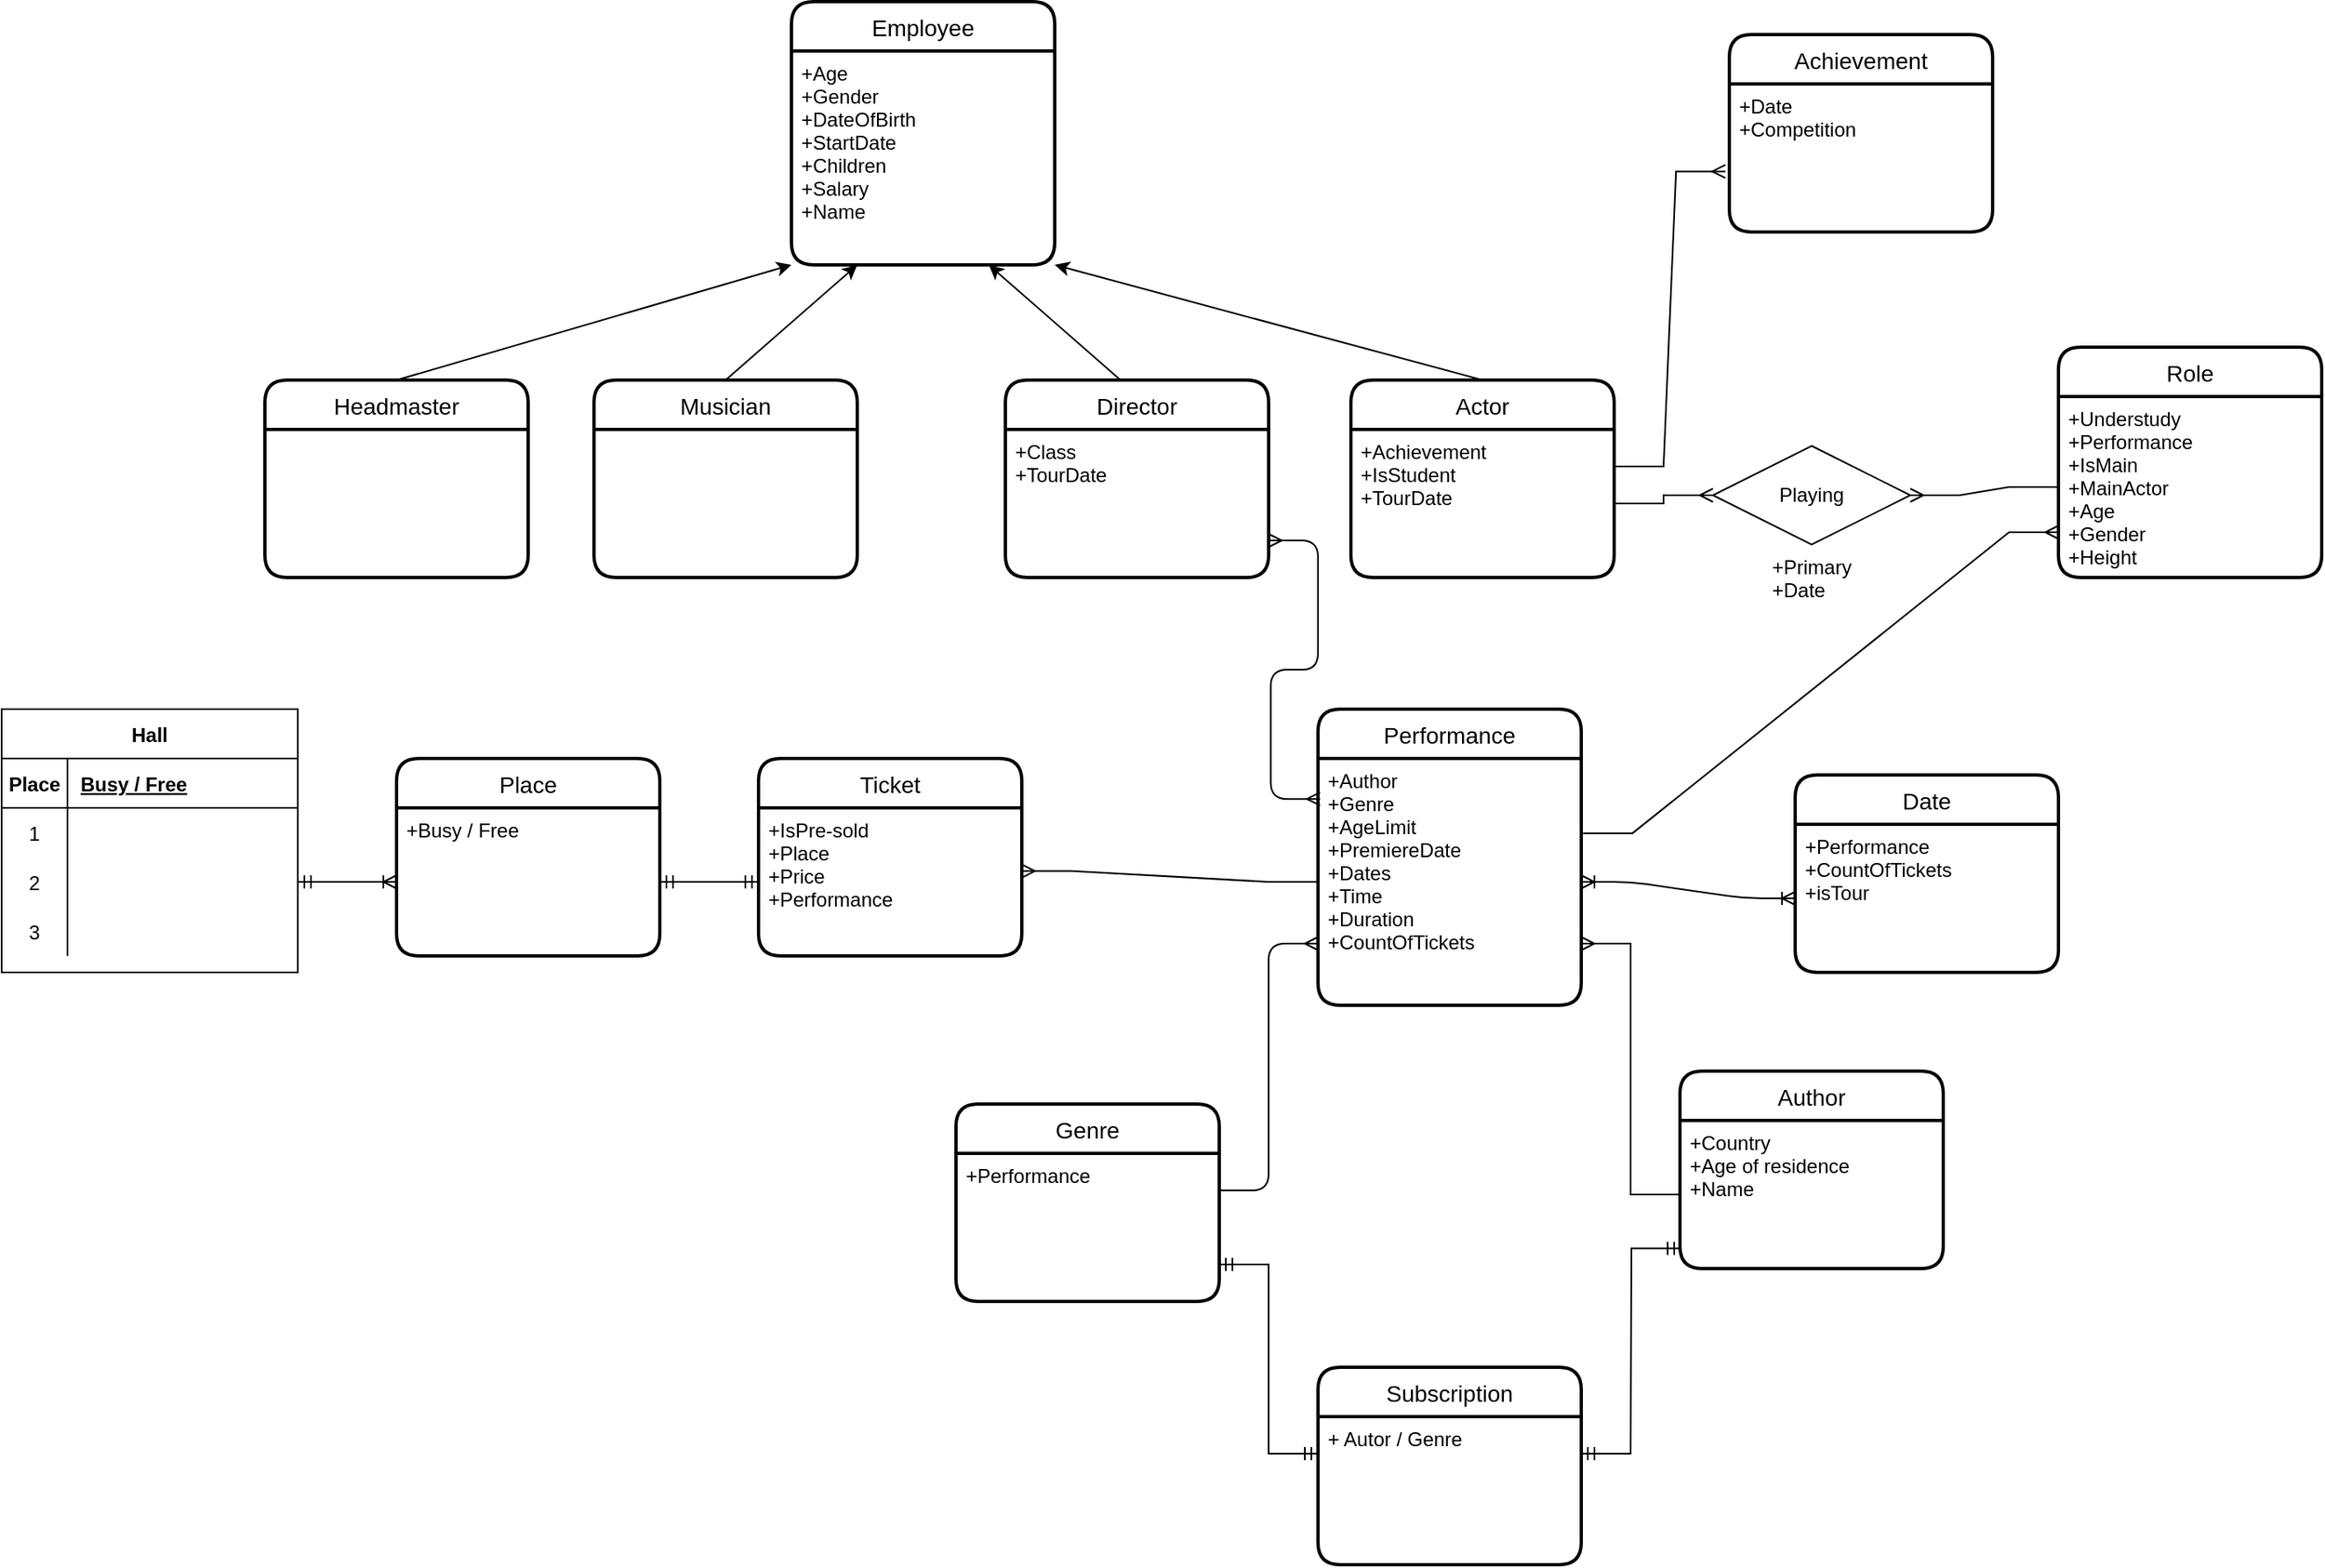 <mxfile version="13.9.9" type="device" pages="2"><diagram id="R2lEEEUBdFMjLlhIrx00" name="ER модель"><mxGraphModel dx="1903" dy="493" grid="1" gridSize="10" guides="1" tooltips="1" connect="1" arrows="1" fold="1" page="1" pageScale="1" pageWidth="850" pageHeight="1100" math="0" shadow="0" extFonts="Permanent Marker^https://fonts.googleapis.com/css?family=Permanent+Marker"><root><mxCell id="0"/><mxCell id="1" parent="0"/><mxCell id="FZhB71wJhS9lDsswT3aZ-4" value="Headmaster" style="swimlane;childLayout=stackLayout;horizontal=1;startSize=30;horizontalStack=0;rounded=1;fontSize=14;fontStyle=0;strokeWidth=2;resizeParent=0;resizeLast=1;shadow=0;dashed=0;align=center;" parent="1" vertex="1"><mxGeometry x="-260" y="320" width="160" height="120" as="geometry"/></mxCell><mxCell id="FZhB71wJhS9lDsswT3aZ-6" value="Musician" style="swimlane;childLayout=stackLayout;horizontal=1;startSize=30;horizontalStack=0;rounded=1;fontSize=14;fontStyle=0;strokeWidth=2;resizeParent=0;resizeLast=1;shadow=0;dashed=0;align=center;" parent="1" vertex="1"><mxGeometry x="-60" y="320" width="160" height="120" as="geometry"/></mxCell><mxCell id="FZhB71wJhS9lDsswT3aZ-8" value="Actor" style="swimlane;childLayout=stackLayout;horizontal=1;startSize=30;horizontalStack=0;rounded=1;fontSize=14;fontStyle=0;strokeWidth=2;resizeParent=0;resizeLast=1;shadow=0;dashed=0;align=center;" parent="1" vertex="1"><mxGeometry x="400" y="320" width="160" height="120" as="geometry"/></mxCell><mxCell id="FZhB71wJhS9lDsswT3aZ-9" value="+Achievement&#10;+IsStudent&#10;+TourDate" style="align=left;strokeColor=none;fillColor=none;spacingLeft=4;fontSize=12;verticalAlign=top;resizable=0;rotatable=0;part=1;" parent="FZhB71wJhS9lDsswT3aZ-8" vertex="1"><mxGeometry y="30" width="160" height="90" as="geometry"/></mxCell><mxCell id="FZhB71wJhS9lDsswT3aZ-14" value="" style="endArrow=classic;html=1;entryX=0.25;entryY=1;entryDx=0;entryDy=0;exitX=0.5;exitY=0;exitDx=0;exitDy=0;" parent="1" source="FZhB71wJhS9lDsswT3aZ-6" target="FZhB71wJhS9lDsswT3aZ-50" edge="1"><mxGeometry width="50" height="50" relative="1" as="geometry"><mxPoint x="90" y="330" as="sourcePoint"/><mxPoint x="100" y="240" as="targetPoint"/></mxGeometry></mxCell><mxCell id="FZhB71wJhS9lDsswT3aZ-15" value="" style="endArrow=classic;html=1;entryX=0;entryY=1;entryDx=0;entryDy=0;exitX=0.5;exitY=0;exitDx=0;exitDy=0;" parent="1" source="FZhB71wJhS9lDsswT3aZ-4" target="FZhB71wJhS9lDsswT3aZ-50" edge="1"><mxGeometry width="50" height="50" relative="1" as="geometry"><mxPoint x="90" y="330" as="sourcePoint"/><mxPoint x="60" y="240" as="targetPoint"/></mxGeometry></mxCell><mxCell id="FZhB71wJhS9lDsswT3aZ-16" value="" style="endArrow=classic;html=1;exitX=0.5;exitY=0;exitDx=0;exitDy=0;entryX=0.75;entryY=1;entryDx=0;entryDy=0;" parent="1" target="FZhB71wJhS9lDsswT3aZ-50" edge="1"><mxGeometry width="50" height="50" relative="1" as="geometry"><mxPoint x="260" y="320" as="sourcePoint"/><mxPoint x="180" y="240" as="targetPoint"/></mxGeometry></mxCell><mxCell id="FZhB71wJhS9lDsswT3aZ-17" value="" style="endArrow=classic;html=1;entryX=1;entryY=1;entryDx=0;entryDy=0;exitX=0.5;exitY=0;exitDx=0;exitDy=0;" parent="1" source="FZhB71wJhS9lDsswT3aZ-8" target="FZhB71wJhS9lDsswT3aZ-50" edge="1"><mxGeometry width="50" height="50" relative="1" as="geometry"><mxPoint x="90" y="330" as="sourcePoint"/><mxPoint x="220" y="240" as="targetPoint"/></mxGeometry></mxCell><mxCell id="FZhB71wJhS9lDsswT3aZ-24" value="Role" style="swimlane;childLayout=stackLayout;horizontal=1;startSize=30;horizontalStack=0;rounded=1;fontSize=14;fontStyle=0;strokeWidth=2;resizeParent=0;resizeLast=1;shadow=0;dashed=0;align=center;" parent="1" vertex="1"><mxGeometry x="830" y="300" width="160" height="140" as="geometry"/></mxCell><mxCell id="FZhB71wJhS9lDsswT3aZ-25" value="+Understudy&#10;+Performance&#10;+IsMain&#10;+MainActor&#10;+Age&#10;+Gender&#10;+Height&#10;" style="align=left;strokeColor=none;fillColor=none;spacingLeft=4;fontSize=12;verticalAlign=top;resizable=0;rotatable=0;part=1;" parent="FZhB71wJhS9lDsswT3aZ-24" vertex="1"><mxGeometry y="30" width="160" height="110" as="geometry"/></mxCell><mxCell id="FZhB71wJhS9lDsswT3aZ-28" value="Performance" style="swimlane;childLayout=stackLayout;horizontal=1;startSize=30;horizontalStack=0;rounded=1;fontSize=14;fontStyle=0;strokeWidth=2;resizeParent=0;resizeLast=1;shadow=0;dashed=0;align=center;" parent="1" vertex="1"><mxGeometry x="380" y="520" width="160" height="180" as="geometry"/></mxCell><mxCell id="FZhB71wJhS9lDsswT3aZ-29" value="+Author&#10;+Genre&#10;+AgeLimit&#10;+PremiereDate&#10;+Dates&#10;+Time&#10;+Duration&#10;+CountOfTickets" style="align=left;strokeColor=none;fillColor=none;spacingLeft=4;fontSize=12;verticalAlign=top;resizable=0;rotatable=0;part=1;" parent="FZhB71wJhS9lDsswT3aZ-28" vertex="1"><mxGeometry y="30" width="160" height="150" as="geometry"/></mxCell><mxCell id="FZhB71wJhS9lDsswT3aZ-33" value="" style="edgeStyle=entityRelationEdgeStyle;fontSize=12;html=1;endArrow=ERmany;endFill=0;exitX=1.007;exitY=0.303;exitDx=0;exitDy=0;entryX=0;entryY=0.75;entryDx=0;entryDy=0;rounded=0;exitPerimeter=0;" parent="1" source="FZhB71wJhS9lDsswT3aZ-29" target="FZhB71wJhS9lDsswT3aZ-25" edge="1"><mxGeometry width="100" height="100" relative="1" as="geometry"><mxPoint x="380" y="600" as="sourcePoint"/><mxPoint x="480" y="500" as="targetPoint"/></mxGeometry></mxCell><mxCell id="FZhB71wJhS9lDsswT3aZ-35" value="Director" style="swimlane;childLayout=stackLayout;horizontal=1;startSize=30;horizontalStack=0;rounded=1;fontSize=14;fontStyle=0;strokeWidth=2;resizeParent=0;resizeLast=1;shadow=0;dashed=0;align=center;" parent="1" vertex="1"><mxGeometry x="190" y="320" width="160" height="120" as="geometry"/></mxCell><mxCell id="FZhB71wJhS9lDsswT3aZ-36" value="+Class&#10;+TourDate" style="align=left;strokeColor=none;fillColor=none;spacingLeft=4;fontSize=12;verticalAlign=top;resizable=0;rotatable=0;part=1;" parent="FZhB71wJhS9lDsswT3aZ-35" vertex="1"><mxGeometry y="30" width="160" height="90" as="geometry"/></mxCell><mxCell id="FZhB71wJhS9lDsswT3aZ-40" value="Ticket" style="swimlane;childLayout=stackLayout;horizontal=1;startSize=30;horizontalStack=0;rounded=1;fontSize=14;fontStyle=0;strokeWidth=2;resizeParent=0;resizeLast=1;shadow=0;dashed=0;align=center;" parent="1" vertex="1"><mxGeometry x="40" y="550" width="160" height="120" as="geometry"/></mxCell><mxCell id="FZhB71wJhS9lDsswT3aZ-41" value="+IsPre-sold&#10;+Place &#10;+Price&#10;+Performance" style="align=left;strokeColor=none;fillColor=none;spacingLeft=4;fontSize=12;verticalAlign=top;resizable=0;rotatable=0;part=1;" parent="FZhB71wJhS9lDsswT3aZ-40" vertex="1"><mxGeometry y="30" width="160" height="90" as="geometry"/></mxCell><mxCell id="FZhB71wJhS9lDsswT3aZ-43" value="" style="edgeStyle=entityRelationEdgeStyle;fontSize=12;html=1;endArrow=ERmany;exitX=0;exitY=0.5;exitDx=0;exitDy=0;entryX=1;entryY=0.427;entryDx=0;entryDy=0;entryPerimeter=0;rounded=0;" parent="1" source="FZhB71wJhS9lDsswT3aZ-29" target="FZhB71wJhS9lDsswT3aZ-41" edge="1"><mxGeometry width="100" height="100" relative="1" as="geometry"><mxPoint x="160" y="610" as="sourcePoint"/><mxPoint x="260" y="510" as="targetPoint"/></mxGeometry></mxCell><mxCell id="FZhB71wJhS9lDsswT3aZ-44" value="Subscription" style="swimlane;childLayout=stackLayout;horizontal=1;startSize=30;horizontalStack=0;rounded=1;fontSize=14;fontStyle=0;strokeWidth=2;resizeParent=0;resizeLast=1;shadow=0;dashed=0;align=center;" parent="1" vertex="1"><mxGeometry x="380" y="920" width="160" height="120" as="geometry"/></mxCell><mxCell id="FZhB71wJhS9lDsswT3aZ-45" value="+ Autor / Genre" style="align=left;strokeColor=none;fillColor=none;spacingLeft=4;fontSize=12;verticalAlign=top;resizable=0;rotatable=0;part=1;" parent="FZhB71wJhS9lDsswT3aZ-44" vertex="1"><mxGeometry y="30" width="160" height="90" as="geometry"/></mxCell><mxCell id="FZhB71wJhS9lDsswT3aZ-49" value="Employee" style="swimlane;childLayout=stackLayout;horizontal=1;startSize=30;horizontalStack=0;rounded=1;fontSize=14;fontStyle=0;strokeWidth=2;resizeParent=0;resizeLast=1;shadow=0;dashed=0;align=center;" parent="1" vertex="1"><mxGeometry x="60" y="90" width="160" height="160" as="geometry"/></mxCell><mxCell id="FZhB71wJhS9lDsswT3aZ-50" value="+Age&#10;+Gender&#10;+DateOfBirth&#10;+StartDate&#10;+Children&#10;+Salary&#10;+Name&#10;" style="align=left;strokeColor=none;fillColor=none;spacingLeft=4;fontSize=12;verticalAlign=top;resizable=0;rotatable=0;part=1;" parent="FZhB71wJhS9lDsswT3aZ-49" vertex="1"><mxGeometry y="30" width="160" height="130" as="geometry"/></mxCell><mxCell id="FZhB71wJhS9lDsswT3aZ-51" value="Author" style="swimlane;childLayout=stackLayout;horizontal=1;startSize=30;horizontalStack=0;rounded=1;fontSize=14;fontStyle=0;strokeWidth=2;resizeParent=0;resizeLast=1;shadow=0;dashed=0;align=center;" parent="1" vertex="1"><mxGeometry x="600" y="740" width="160" height="120" as="geometry"/></mxCell><mxCell id="FZhB71wJhS9lDsswT3aZ-52" value="+Country&#10;+Age of residence&#10;+Name" style="align=left;strokeColor=none;fillColor=none;spacingLeft=4;fontSize=12;verticalAlign=top;resizable=0;rotatable=0;part=1;" parent="FZhB71wJhS9lDsswT3aZ-51" vertex="1"><mxGeometry y="30" width="160" height="90" as="geometry"/></mxCell><mxCell id="FZhB71wJhS9lDsswT3aZ-53" value="" style="edgeStyle=entityRelationEdgeStyle;fontSize=12;html=1;endArrow=ERmany;entryX=1;entryY=0.75;entryDx=0;entryDy=0;rounded=0;" parent="1" source="FZhB71wJhS9lDsswT3aZ-52" target="FZhB71wJhS9lDsswT3aZ-29" edge="1"><mxGeometry width="100" height="100" relative="1" as="geometry"><mxPoint x="400" y="710" as="sourcePoint"/><mxPoint x="500" y="610" as="targetPoint"/></mxGeometry></mxCell><mxCell id="FZhB71wJhS9lDsswT3aZ-54" value="Achievement" style="swimlane;childLayout=stackLayout;horizontal=1;startSize=30;horizontalStack=0;rounded=1;fontSize=14;fontStyle=0;strokeWidth=2;resizeParent=0;resizeLast=1;shadow=0;dashed=0;align=center;" parent="1" vertex="1"><mxGeometry x="630" y="110" width="160" height="120" as="geometry"/></mxCell><mxCell id="FZhB71wJhS9lDsswT3aZ-55" value="+Date&#10;+Competition&#10;" style="align=left;strokeColor=none;fillColor=none;spacingLeft=4;fontSize=12;verticalAlign=top;resizable=0;rotatable=0;part=1;" parent="FZhB71wJhS9lDsswT3aZ-54" vertex="1"><mxGeometry y="30" width="160" height="90" as="geometry"/></mxCell><mxCell id="FZhB71wJhS9lDsswT3aZ-56" value="" style="edgeStyle=entityRelationEdgeStyle;fontSize=12;html=1;endArrow=ERmany;entryX=-0.015;entryY=0.591;entryDx=0;entryDy=0;exitX=1;exitY=0.25;exitDx=0;exitDy=0;rounded=0;entryPerimeter=0;" parent="1" source="FZhB71wJhS9lDsswT3aZ-9" target="FZhB71wJhS9lDsswT3aZ-55" edge="1"><mxGeometry width="100" height="100" relative="1" as="geometry"><mxPoint x="640" y="250" as="sourcePoint"/><mxPoint x="500" y="300" as="targetPoint"/></mxGeometry></mxCell><mxCell id="sR1PoBrTOHIk-1JfANFI-3" value="Playing" style="shape=rhombus;perimeter=rhombusPerimeter;whiteSpace=wrap;html=1;align=center;" parent="1" vertex="1"><mxGeometry x="620" y="360" width="120" height="60" as="geometry"/></mxCell><mxCell id="sR1PoBrTOHIk-1JfANFI-5" value="" style="edgeStyle=orthogonalEdgeStyle;fontSize=12;html=1;endArrow=ERmany;exitX=1;exitY=0.5;exitDx=0;exitDy=0;rounded=0;" parent="1" source="FZhB71wJhS9lDsswT3aZ-9" target="sR1PoBrTOHIk-1JfANFI-3" edge="1"><mxGeometry width="100" height="100" relative="1" as="geometry"><mxPoint x="560" y="470" as="sourcePoint"/><mxPoint x="660" y="370" as="targetPoint"/></mxGeometry></mxCell><mxCell id="sR1PoBrTOHIk-1JfANFI-6" value="" style="edgeStyle=entityRelationEdgeStyle;fontSize=12;html=1;endArrow=ERmany;exitX=0;exitY=0.5;exitDx=0;exitDy=0;entryX=1;entryY=0.5;entryDx=0;entryDy=0;rounded=0;" parent="1" source="FZhB71wJhS9lDsswT3aZ-25" target="sR1PoBrTOHIk-1JfANFI-3" edge="1"><mxGeometry width="100" height="100" relative="1" as="geometry"><mxPoint x="650" y="520" as="sourcePoint"/><mxPoint x="750" y="420" as="targetPoint"/></mxGeometry></mxCell><mxCell id="sR1PoBrTOHIk-1JfANFI-7" value="+Primary&#10;+Date" style="text;strokeColor=none;fillColor=none;spacingLeft=4;spacingRight=4;overflow=hidden;rotatable=0;points=[[0,0.5],[1,0.5]];portConstraint=eastwest;fontSize=12;" parent="1" vertex="1"><mxGeometry x="650" y="420" width="80" height="40" as="geometry"/></mxCell><mxCell id="sR1PoBrTOHIk-1JfANFI-8" value="Genre" style="swimlane;childLayout=stackLayout;horizontal=1;startSize=30;horizontalStack=0;rounded=1;fontSize=14;fontStyle=0;strokeWidth=2;resizeParent=0;resizeLast=1;shadow=0;dashed=0;align=center;" parent="1" vertex="1"><mxGeometry x="160" y="760" width="160" height="120" as="geometry"/></mxCell><mxCell id="sR1PoBrTOHIk-1JfANFI-9" value="+Performance" style="align=left;strokeColor=none;fillColor=none;spacingLeft=4;fontSize=12;verticalAlign=top;resizable=0;rotatable=0;part=1;" parent="sR1PoBrTOHIk-1JfANFI-8" vertex="1"><mxGeometry y="30" width="160" height="90" as="geometry"/></mxCell><mxCell id="sR1PoBrTOHIk-1JfANFI-11" value="" style="edgeStyle=entityRelationEdgeStyle;fontSize=12;html=1;endArrow=ERmandOne;startArrow=ERmandOne;exitX=0.003;exitY=0.864;exitDx=0;exitDy=0;entryX=1;entryY=0.25;entryDx=0;entryDy=0;exitPerimeter=0;rounded=0;" parent="1" source="FZhB71wJhS9lDsswT3aZ-52" target="FZhB71wJhS9lDsswT3aZ-45" edge="1"><mxGeometry width="100" height="100" relative="1" as="geometry"><mxPoint x="350" y="790" as="sourcePoint"/><mxPoint x="670" y="950" as="targetPoint"/></mxGeometry></mxCell><mxCell id="sR1PoBrTOHIk-1JfANFI-12" value="" style="edgeStyle=entityRelationEdgeStyle;fontSize=12;html=1;endArrow=ERmandOne;startArrow=ERmandOne;exitX=1;exitY=0.75;exitDx=0;exitDy=0;entryX=0;entryY=0.25;entryDx=0;entryDy=0;rounded=0;" parent="1" source="sR1PoBrTOHIk-1JfANFI-9" target="FZhB71wJhS9lDsswT3aZ-45" edge="1"><mxGeometry width="100" height="100" relative="1" as="geometry"><mxPoint x="700.48" y="857.76" as="sourcePoint"/><mxPoint x="580" y="1002.5" as="targetPoint"/></mxGeometry></mxCell><mxCell id="sR1PoBrTOHIk-1JfANFI-13" value="Hall" style="shape=table;startSize=30;container=1;collapsible=1;childLayout=tableLayout;fixedRows=1;rowLines=0;fontStyle=1;align=center;resizeLast=1;" parent="1" vertex="1"><mxGeometry x="-420" y="520" width="180" height="160" as="geometry"/></mxCell><mxCell id="sR1PoBrTOHIk-1JfANFI-14" value="" style="shape=partialRectangle;collapsible=0;dropTarget=0;pointerEvents=0;fillColor=none;top=0;left=0;bottom=1;right=0;points=[[0,0.5],[1,0.5]];portConstraint=eastwest;" parent="sR1PoBrTOHIk-1JfANFI-13" vertex="1"><mxGeometry y="30" width="180" height="30" as="geometry"/></mxCell><mxCell id="sR1PoBrTOHIk-1JfANFI-15" value="Place" style="shape=partialRectangle;connectable=0;fillColor=none;top=0;left=0;bottom=0;right=0;fontStyle=1;overflow=hidden;" parent="sR1PoBrTOHIk-1JfANFI-14" vertex="1"><mxGeometry width="40" height="30" as="geometry"/></mxCell><mxCell id="sR1PoBrTOHIk-1JfANFI-16" value="Busy / Free" style="shape=partialRectangle;connectable=0;fillColor=none;top=0;left=0;bottom=0;right=0;align=left;spacingLeft=6;fontStyle=5;overflow=hidden;" parent="sR1PoBrTOHIk-1JfANFI-14" vertex="1"><mxGeometry x="40" width="140" height="30" as="geometry"/></mxCell><mxCell id="sR1PoBrTOHIk-1JfANFI-17" value="" style="shape=partialRectangle;collapsible=0;dropTarget=0;pointerEvents=0;fillColor=none;top=0;left=0;bottom=0;right=0;points=[[0,0.5],[1,0.5]];portConstraint=eastwest;" parent="sR1PoBrTOHIk-1JfANFI-13" vertex="1"><mxGeometry y="60" width="180" height="30" as="geometry"/></mxCell><mxCell id="sR1PoBrTOHIk-1JfANFI-18" value="1" style="shape=partialRectangle;connectable=0;fillColor=none;top=0;left=0;bottom=0;right=0;editable=1;overflow=hidden;" parent="sR1PoBrTOHIk-1JfANFI-17" vertex="1"><mxGeometry width="40" height="30" as="geometry"/></mxCell><mxCell id="sR1PoBrTOHIk-1JfANFI-19" value="" style="shape=partialRectangle;connectable=0;fillColor=none;top=0;left=0;bottom=0;right=0;align=left;spacingLeft=6;overflow=hidden;" parent="sR1PoBrTOHIk-1JfANFI-17" vertex="1"><mxGeometry x="40" width="140" height="30" as="geometry"/></mxCell><mxCell id="sR1PoBrTOHIk-1JfANFI-20" value="" style="shape=partialRectangle;collapsible=0;dropTarget=0;pointerEvents=0;fillColor=none;top=0;left=0;bottom=0;right=0;points=[[0,0.5],[1,0.5]];portConstraint=eastwest;" parent="sR1PoBrTOHIk-1JfANFI-13" vertex="1"><mxGeometry y="90" width="180" height="30" as="geometry"/></mxCell><mxCell id="sR1PoBrTOHIk-1JfANFI-21" value="2" style="shape=partialRectangle;connectable=0;fillColor=none;top=0;left=0;bottom=0;right=0;editable=1;overflow=hidden;" parent="sR1PoBrTOHIk-1JfANFI-20" vertex="1"><mxGeometry width="40" height="30" as="geometry"/></mxCell><mxCell id="sR1PoBrTOHIk-1JfANFI-22" value="" style="shape=partialRectangle;connectable=0;fillColor=none;top=0;left=0;bottom=0;right=0;align=left;spacingLeft=6;overflow=hidden;" parent="sR1PoBrTOHIk-1JfANFI-20" vertex="1"><mxGeometry x="40" width="140" height="30" as="geometry"/></mxCell><mxCell id="sR1PoBrTOHIk-1JfANFI-23" value="" style="shape=partialRectangle;collapsible=0;dropTarget=0;pointerEvents=0;fillColor=none;top=0;left=0;bottom=0;right=0;points=[[0,0.5],[1,0.5]];portConstraint=eastwest;" parent="sR1PoBrTOHIk-1JfANFI-13" vertex="1"><mxGeometry y="120" width="180" height="30" as="geometry"/></mxCell><mxCell id="sR1PoBrTOHIk-1JfANFI-24" value="3" style="shape=partialRectangle;connectable=0;fillColor=none;top=0;left=0;bottom=0;right=0;editable=1;overflow=hidden;" parent="sR1PoBrTOHIk-1JfANFI-23" vertex="1"><mxGeometry width="40" height="30" as="geometry"/></mxCell><mxCell id="sR1PoBrTOHIk-1JfANFI-25" value="" style="shape=partialRectangle;connectable=0;fillColor=none;top=0;left=0;bottom=0;right=0;align=left;spacingLeft=6;overflow=hidden;" parent="sR1PoBrTOHIk-1JfANFI-23" vertex="1"><mxGeometry x="40" width="140" height="30" as="geometry"/></mxCell><mxCell id="sR1PoBrTOHIk-1JfANFI-31" value="Place" style="swimlane;childLayout=stackLayout;horizontal=1;startSize=30;horizontalStack=0;rounded=1;fontSize=14;fontStyle=0;strokeWidth=2;resizeParent=0;resizeLast=1;shadow=0;dashed=0;align=center;" parent="1" vertex="1"><mxGeometry x="-180" y="550" width="160" height="120" as="geometry"/></mxCell><mxCell id="sR1PoBrTOHIk-1JfANFI-32" value="+Busy / Free" style="align=left;strokeColor=none;fillColor=none;spacingLeft=4;fontSize=12;verticalAlign=top;resizable=0;rotatable=0;part=1;" parent="sR1PoBrTOHIk-1JfANFI-31" vertex="1"><mxGeometry y="30" width="160" height="90" as="geometry"/></mxCell><mxCell id="sR1PoBrTOHIk-1JfANFI-34" value="" style="edgeStyle=entityRelationEdgeStyle;fontSize=12;html=1;endArrow=ERoneToMany;startArrow=ERmandOne;exitX=1;exitY=0.5;exitDx=0;exitDy=0;entryX=0;entryY=0.5;entryDx=0;entryDy=0;" parent="1" source="sR1PoBrTOHIk-1JfANFI-20" target="sR1PoBrTOHIk-1JfANFI-32" edge="1"><mxGeometry width="100" height="100" relative="1" as="geometry"><mxPoint x="60" y="630" as="sourcePoint"/><mxPoint x="-180" y="625" as="targetPoint"/></mxGeometry></mxCell><mxCell id="sR1PoBrTOHIk-1JfANFI-36" value="" style="edgeStyle=entityRelationEdgeStyle;fontSize=12;html=1;endArrow=ERmandOne;startArrow=ERmandOne;exitX=1;exitY=0.5;exitDx=0;exitDy=0;" parent="1" source="sR1PoBrTOHIk-1JfANFI-32" target="FZhB71wJhS9lDsswT3aZ-41" edge="1"><mxGeometry width="100" height="100" relative="1" as="geometry"><mxPoint x="230" y="630" as="sourcePoint"/><mxPoint x="330" y="530" as="targetPoint"/></mxGeometry></mxCell><mxCell id="y2TZihT429dbnsw0hRBS-1" value="Date" style="swimlane;childLayout=stackLayout;horizontal=1;startSize=30;horizontalStack=0;rounded=1;fontSize=14;fontStyle=0;strokeWidth=2;resizeParent=0;resizeLast=1;shadow=0;dashed=0;align=center;" parent="1" vertex="1"><mxGeometry x="670" y="560" width="160" height="120" as="geometry"/></mxCell><mxCell id="y2TZihT429dbnsw0hRBS-2" value="+Performance&#10;+CountOfTickets&#10;+isTour&#10;" style="align=left;strokeColor=none;fillColor=none;spacingLeft=4;fontSize=12;verticalAlign=top;resizable=0;rotatable=0;part=1;" parent="y2TZihT429dbnsw0hRBS-1" vertex="1"><mxGeometry y="30" width="160" height="90" as="geometry"/></mxCell><mxCell id="y2TZihT429dbnsw0hRBS-6" value="" style="edgeStyle=entityRelationEdgeStyle;fontSize=12;html=1;endArrow=ERmany;exitX=1;exitY=0.25;exitDx=0;exitDy=0;entryX=0;entryY=0.75;entryDx=0;entryDy=0;" parent="1" source="sR1PoBrTOHIk-1JfANFI-9" target="FZhB71wJhS9lDsswT3aZ-29" edge="1"><mxGeometry width="100" height="100" relative="1" as="geometry"><mxPoint x="450" y="790" as="sourcePoint"/><mxPoint x="550" y="690" as="targetPoint"/></mxGeometry></mxCell><mxCell id="y2TZihT429dbnsw0hRBS-7" value="" style="edgeStyle=entityRelationEdgeStyle;fontSize=12;html=1;endArrow=ERmany;startArrow=ERmany;entryX=1;entryY=0.75;entryDx=0;entryDy=0;exitX=0.008;exitY=0.164;exitDx=0;exitDy=0;exitPerimeter=0;" parent="1" source="FZhB71wJhS9lDsswT3aZ-29" target="FZhB71wJhS9lDsswT3aZ-36" edge="1"><mxGeometry width="100" height="100" relative="1" as="geometry"><mxPoint x="380" y="540" as="sourcePoint"/><mxPoint x="480" y="440" as="targetPoint"/></mxGeometry></mxCell><mxCell id="8IEp6C1ZAE-GmB4sGq6j-22" value="" style="edgeStyle=entityRelationEdgeStyle;fontSize=12;html=1;endArrow=ERoneToMany;startArrow=ERoneToMany;entryX=0;entryY=0.5;entryDx=0;entryDy=0;" parent="1" source="FZhB71wJhS9lDsswT3aZ-29" target="y2TZihT429dbnsw0hRBS-2" edge="1"><mxGeometry width="100" height="100" relative="1" as="geometry"><mxPoint x="590" y="530" as="sourcePoint"/><mxPoint x="690" y="430" as="targetPoint"/></mxGeometry></mxCell></root></mxGraphModel></diagram><diagram id="8ef8Ei3TFASCD-YeBmVi" name="Логическая схема"><mxGraphModel dx="1264" dy="592" grid="1" gridSize="10" guides="1" tooltips="1" connect="1" arrows="1" fold="1" page="1" pageScale="1" pageWidth="827" pageHeight="1169" math="0" shadow="0"><root><mxCell id="WMA9VX0BmIvWuIcQ0XRK-0"/><mxCell id="WMA9VX0BmIvWuIcQ0XRK-1" parent="WMA9VX0BmIvWuIcQ0XRK-0"/><mxCell id="W-JwGXoGijfK8qniElSH-0" value="Employee" style="shape=table;startSize=50;container=1;collapsible=1;childLayout=tableLayout;fixedRows=1;rowLines=0;fontStyle=1;align=center;resizeLast=1;" parent="WMA9VX0BmIvWuIcQ0XRK-1" vertex="1"><mxGeometry x="284" y="180" width="260" height="310" as="geometry"><mxRectangle x="284" y="175" width="90" height="105" as="alternateBounds"/></mxGeometry></mxCell><mxCell id="W-JwGXoGijfK8qniElSH-1" value="" style="shape=partialRectangle;collapsible=0;dropTarget=0;pointerEvents=0;fillColor=none;top=0;left=0;bottom=1;right=0;points=[[0,0.5],[1,0.5]];portConstraint=eastwest;" parent="W-JwGXoGijfK8qniElSH-0" vertex="1"><mxGeometry y="50" width="260" height="40" as="geometry"/></mxCell><mxCell id="W-JwGXoGijfK8qniElSH-2" value="PK" style="shape=partialRectangle;connectable=0;fillColor=none;top=0;left=0;bottom=0;right=0;fontStyle=1;overflow=hidden;" parent="W-JwGXoGijfK8qniElSH-1" vertex="1"><mxGeometry width="30" height="40" as="geometry"/></mxCell><mxCell id="W-JwGXoGijfK8qniElSH-3" value="id: BIGINT" style="shape=partialRectangle;connectable=0;fillColor=none;top=0;left=0;bottom=0;right=0;align=left;spacingLeft=6;fontStyle=5;overflow=hidden;" parent="W-JwGXoGijfK8qniElSH-1" vertex="1"><mxGeometry x="30" width="230" height="40" as="geometry"/></mxCell><mxCell id="W-JwGXoGijfK8qniElSH-4" value="" style="shape=partialRectangle;collapsible=0;dropTarget=0;pointerEvents=0;fillColor=none;top=0;left=0;bottom=0;right=0;points=[[0,0.5],[1,0.5]];portConstraint=eastwest;" parent="W-JwGXoGijfK8qniElSH-0" vertex="1"><mxGeometry y="90" width="260" height="30" as="geometry"/></mxCell><mxCell id="W-JwGXoGijfK8qniElSH-5" value="" style="shape=partialRectangle;connectable=0;fillColor=none;top=0;left=0;bottom=0;right=0;editable=1;overflow=hidden;" parent="W-JwGXoGijfK8qniElSH-4" vertex="1"><mxGeometry width="30" height="30" as="geometry"/></mxCell><mxCell id="W-JwGXoGijfK8qniElSH-6" value="age: INTEGER NOT NULL" style="shape=partialRectangle;connectable=0;fillColor=none;top=0;left=0;bottom=0;right=0;align=left;spacingLeft=6;overflow=hidden;" parent="W-JwGXoGijfK8qniElSH-4" vertex="1"><mxGeometry x="30" width="230" height="30" as="geometry"/></mxCell><mxCell id="W-JwGXoGijfK8qniElSH-7" value="" style="shape=partialRectangle;collapsible=0;dropTarget=0;pointerEvents=0;fillColor=none;top=0;left=0;bottom=0;right=0;points=[[0,0.5],[1,0.5]];portConstraint=eastwest;" parent="W-JwGXoGijfK8qniElSH-0" vertex="1"><mxGeometry y="120" width="260" height="30" as="geometry"/></mxCell><mxCell id="W-JwGXoGijfK8qniElSH-8" value="" style="shape=partialRectangle;connectable=0;fillColor=none;top=0;left=0;bottom=0;right=0;editable=1;overflow=hidden;" parent="W-JwGXoGijfK8qniElSH-7" vertex="1"><mxGeometry width="30" height="30" as="geometry"/></mxCell><mxCell id="W-JwGXoGijfK8qniElSH-9" value="gender: VARCHAR(5) NOT NULL" style="shape=partialRectangle;connectable=0;fillColor=none;top=0;left=0;bottom=0;right=0;align=left;spacingLeft=6;overflow=hidden;" parent="W-JwGXoGijfK8qniElSH-7" vertex="1"><mxGeometry x="30" width="230" height="30" as="geometry"/></mxCell><mxCell id="W-JwGXoGijfK8qniElSH-10" value="" style="shape=partialRectangle;collapsible=0;dropTarget=0;pointerEvents=0;fillColor=none;top=0;left=0;bottom=0;right=0;points=[[0,0.5],[1,0.5]];portConstraint=eastwest;" parent="W-JwGXoGijfK8qniElSH-0" vertex="1"><mxGeometry y="150" width="260" height="30" as="geometry"/></mxCell><mxCell id="W-JwGXoGijfK8qniElSH-11" value="" style="shape=partialRectangle;connectable=0;fillColor=none;top=0;left=0;bottom=0;right=0;editable=1;overflow=hidden;" parent="W-JwGXoGijfK8qniElSH-10" vertex="1"><mxGeometry width="30" height="30" as="geometry"/></mxCell><mxCell id="W-JwGXoGijfK8qniElSH-12" value="dateOfBirth: DATE NOT NULL" style="shape=partialRectangle;connectable=0;fillColor=none;top=0;left=0;bottom=0;right=0;align=left;spacingLeft=6;overflow=hidden;" parent="W-JwGXoGijfK8qniElSH-10" vertex="1"><mxGeometry x="30" width="230" height="30" as="geometry"/></mxCell><mxCell id="3IM0T_UXsisrvNRriyqW-26" value="" style="shape=partialRectangle;collapsible=0;dropTarget=0;pointerEvents=0;fillColor=none;top=0;left=0;bottom=0;right=0;points=[[0,0.5],[1,0.5]];portConstraint=eastwest;" parent="W-JwGXoGijfK8qniElSH-0" vertex="1"><mxGeometry y="180" width="260" height="30" as="geometry"/></mxCell><mxCell id="3IM0T_UXsisrvNRriyqW-27" value="" style="shape=partialRectangle;connectable=0;fillColor=none;top=0;left=0;bottom=0;right=0;editable=1;overflow=hidden;" parent="3IM0T_UXsisrvNRriyqW-26" vertex="1"><mxGeometry width="30" height="30" as="geometry"/></mxCell><mxCell id="3IM0T_UXsisrvNRriyqW-28" value="startWorkDate: DATE" style="shape=partialRectangle;connectable=0;fillColor=none;top=0;left=0;bottom=0;right=0;align=left;spacingLeft=6;overflow=hidden;" parent="3IM0T_UXsisrvNRriyqW-26" vertex="1"><mxGeometry x="30" width="230" height="30" as="geometry"/></mxCell><mxCell id="3IM0T_UXsisrvNRriyqW-45" value="" style="shape=partialRectangle;collapsible=0;dropTarget=0;pointerEvents=0;fillColor=none;top=0;left=0;bottom=0;right=0;points=[[0,0.5],[1,0.5]];portConstraint=eastwest;" parent="W-JwGXoGijfK8qniElSH-0" vertex="1"><mxGeometry y="210" width="260" height="30" as="geometry"/></mxCell><mxCell id="3IM0T_UXsisrvNRriyqW-46" value="" style="shape=partialRectangle;connectable=0;fillColor=none;top=0;left=0;bottom=0;right=0;editable=1;overflow=hidden;" parent="3IM0T_UXsisrvNRriyqW-45" vertex="1"><mxGeometry width="30" height="30" as="geometry"/></mxCell><mxCell id="3IM0T_UXsisrvNRriyqW-47" value="countOfChildrens: INTEGER" style="shape=partialRectangle;connectable=0;fillColor=none;top=0;left=0;bottom=0;right=0;align=left;spacingLeft=6;overflow=hidden;" parent="3IM0T_UXsisrvNRriyqW-45" vertex="1"><mxGeometry x="30" width="230" height="30" as="geometry"/></mxCell><mxCell id="3IM0T_UXsisrvNRriyqW-67" value="" style="shape=partialRectangle;collapsible=0;dropTarget=0;pointerEvents=0;fillColor=none;top=0;left=0;bottom=0;right=0;points=[[0,0.5],[1,0.5]];portConstraint=eastwest;" parent="W-JwGXoGijfK8qniElSH-0" vertex="1"><mxGeometry y="240" width="260" height="30" as="geometry"/></mxCell><mxCell id="3IM0T_UXsisrvNRriyqW-68" value="" style="shape=partialRectangle;connectable=0;fillColor=none;top=0;left=0;bottom=0;right=0;editable=1;overflow=hidden;" parent="3IM0T_UXsisrvNRriyqW-67" vertex="1"><mxGeometry width="30" height="30" as="geometry"/></mxCell><mxCell id="3IM0T_UXsisrvNRriyqW-69" value="salary: NUMERIC(10,2) " style="shape=partialRectangle;connectable=0;fillColor=none;top=0;left=0;bottom=0;right=0;align=left;spacingLeft=6;overflow=hidden;" parent="3IM0T_UXsisrvNRriyqW-67" vertex="1"><mxGeometry x="30" width="230" height="30" as="geometry"/></mxCell><mxCell id="3IM0T_UXsisrvNRriyqW-70" value="" style="shape=partialRectangle;collapsible=0;dropTarget=0;pointerEvents=0;fillColor=none;top=0;left=0;bottom=0;right=0;points=[[0,0.5],[1,0.5]];portConstraint=eastwest;" parent="W-JwGXoGijfK8qniElSH-0" vertex="1"><mxGeometry y="270" width="260" height="30" as="geometry"/></mxCell><mxCell id="3IM0T_UXsisrvNRriyqW-71" value="" style="shape=partialRectangle;connectable=0;fillColor=none;top=0;left=0;bottom=0;right=0;editable=1;overflow=hidden;" parent="3IM0T_UXsisrvNRriyqW-70" vertex="1"><mxGeometry width="30" height="30" as="geometry"/></mxCell><mxCell id="3IM0T_UXsisrvNRriyqW-72" value="name: VARCHAR(256) NOT NULL" style="shape=partialRectangle;connectable=0;fillColor=none;top=0;left=0;bottom=0;right=0;align=left;spacingLeft=6;overflow=hidden;" parent="3IM0T_UXsisrvNRriyqW-70" vertex="1"><mxGeometry x="30" width="230" height="30" as="geometry"/></mxCell><mxCell id="3IM0T_UXsisrvNRriyqW-4" value="" style="shape=partialRectangle;collapsible=0;dropTarget=0;pointerEvents=0;fillColor=none;top=0;left=0;bottom=0;right=0;points=[[0,0.5],[1,0.5]];portConstraint=eastwest;" parent="WMA9VX0BmIvWuIcQ0XRK-1" vertex="1"><mxGeometry x="330" y="350" width="240" height="30" as="geometry"/></mxCell><mxCell id="3IM0T_UXsisrvNRriyqW-5" value="" style="shape=partialRectangle;connectable=0;fillColor=none;top=0;left=0;bottom=0;right=0;editable=1;overflow=hidden;" parent="3IM0T_UXsisrvNRriyqW-4" vertex="1"><mxGeometry width="30" height="30" as="geometry"/></mxCell><mxCell id="3IM0T_UXsisrvNRriyqW-7" value="" style="shape=partialRectangle;collapsible=0;dropTarget=0;pointerEvents=0;fillColor=none;top=0;left=0;bottom=0;right=0;points=[[0,0.5],[1,0.5]];portConstraint=eastwest;" parent="WMA9VX0BmIvWuIcQ0XRK-1" vertex="1"><mxGeometry x="330" y="370" width="280" height="30" as="geometry"/></mxCell><mxCell id="3IM0T_UXsisrvNRriyqW-8" value="" style="shape=partialRectangle;connectable=0;fillColor=none;top=0;left=0;bottom=0;right=0;editable=1;overflow=hidden;" parent="3IM0T_UXsisrvNRriyqW-7" vertex="1"><mxGeometry width="30" height="30" as="geometry"/></mxCell><mxCell id="Cch73BYSimO51RruZqVE-12" style="edgeStyle=orthogonalEdgeStyle;rounded=0;orthogonalLoop=1;jettySize=auto;html=1;entryX=0.25;entryY=1;entryDx=0;entryDy=0;" parent="WMA9VX0BmIvWuIcQ0XRK-1" source="3IM0T_UXsisrvNRriyqW-74" target="W-JwGXoGijfK8qniElSH-0" edge="1"><mxGeometry relative="1" as="geometry"><Array as="points"><mxPoint x="180" y="570"/><mxPoint x="349" y="570"/></Array></mxGeometry></mxCell><mxCell id="3IM0T_UXsisrvNRriyqW-74" value="Headmaster" style="shape=table;startSize=30;container=1;collapsible=1;childLayout=tableLayout;fixedRows=1;rowLines=0;fontStyle=1;align=center;resizeLast=1;" parent="WMA9VX0BmIvWuIcQ0XRK-1" vertex="1"><mxGeometry x="104" y="610" width="180" height="120" as="geometry"/></mxCell><mxCell id="3IM0T_UXsisrvNRriyqW-75" value="" style="shape=partialRectangle;collapsible=0;dropTarget=0;pointerEvents=0;fillColor=none;top=0;left=0;bottom=0;right=0;points=[[0,0.5],[1,0.5]];portConstraint=eastwest;" parent="3IM0T_UXsisrvNRriyqW-74" vertex="1"><mxGeometry y="30" width="180" height="30" as="geometry"/></mxCell><mxCell id="3IM0T_UXsisrvNRriyqW-76" value="PK,FK1" style="shape=partialRectangle;connectable=0;fillColor=none;top=0;left=0;bottom=0;right=0;fontStyle=1;overflow=hidden;" parent="3IM0T_UXsisrvNRriyqW-75" vertex="1"><mxGeometry width="60" height="30" as="geometry"/></mxCell><mxCell id="3IM0T_UXsisrvNRriyqW-77" value="id" style="shape=partialRectangle;connectable=0;fillColor=none;top=0;left=0;bottom=0;right=0;align=left;spacingLeft=6;fontStyle=5;overflow=hidden;" parent="3IM0T_UXsisrvNRriyqW-75" vertex="1"><mxGeometry x="60" width="120" height="30" as="geometry"/></mxCell><mxCell id="3IM0T_UXsisrvNRriyqW-81" value="" style="shape=partialRectangle;collapsible=0;dropTarget=0;pointerEvents=0;fillColor=none;top=0;left=0;bottom=0;right=0;points=[[0,0.5],[1,0.5]];portConstraint=eastwest;" parent="3IM0T_UXsisrvNRriyqW-74" vertex="1"><mxGeometry y="60" width="180" height="30" as="geometry"/></mxCell><mxCell id="3IM0T_UXsisrvNRriyqW-82" value="" style="shape=partialRectangle;connectable=0;fillColor=none;top=0;left=0;bottom=0;right=0;editable=1;overflow=hidden;" parent="3IM0T_UXsisrvNRriyqW-81" vertex="1"><mxGeometry width="60" height="30" as="geometry"/></mxCell><mxCell id="3IM0T_UXsisrvNRriyqW-83" value="" style="shape=partialRectangle;connectable=0;fillColor=none;top=0;left=0;bottom=0;right=0;align=left;spacingLeft=6;overflow=hidden;" parent="3IM0T_UXsisrvNRriyqW-81" vertex="1"><mxGeometry x="60" width="120" height="30" as="geometry"/></mxCell><mxCell id="3IM0T_UXsisrvNRriyqW-84" value="" style="shape=partialRectangle;collapsible=0;dropTarget=0;pointerEvents=0;fillColor=none;top=0;left=0;bottom=0;right=0;points=[[0,0.5],[1,0.5]];portConstraint=eastwest;" parent="3IM0T_UXsisrvNRriyqW-74" vertex="1"><mxGeometry y="90" width="180" height="30" as="geometry"/></mxCell><mxCell id="3IM0T_UXsisrvNRriyqW-85" value="" style="shape=partialRectangle;connectable=0;fillColor=none;top=0;left=0;bottom=0;right=0;editable=1;overflow=hidden;" parent="3IM0T_UXsisrvNRriyqW-84" vertex="1"><mxGeometry width="60" height="30" as="geometry"/></mxCell><mxCell id="3IM0T_UXsisrvNRriyqW-86" value="" style="shape=partialRectangle;connectable=0;fillColor=none;top=0;left=0;bottom=0;right=0;align=left;spacingLeft=6;overflow=hidden;" parent="3IM0T_UXsisrvNRriyqW-84" vertex="1"><mxGeometry x="60" width="120" height="30" as="geometry"/></mxCell><mxCell id="Cch73BYSimO51RruZqVE-13" style="edgeStyle=orthogonalEdgeStyle;rounded=0;orthogonalLoop=1;jettySize=auto;html=1;entryX=0.5;entryY=1;entryDx=0;entryDy=0;" parent="WMA9VX0BmIvWuIcQ0XRK-1" source="Cch73BYSimO51RruZqVE-2" target="W-JwGXoGijfK8qniElSH-0" edge="1"><mxGeometry relative="1" as="geometry"/></mxCell><mxCell id="Cch73BYSimO51RruZqVE-2" value="Musician" style="shape=table;startSize=30;container=1;collapsible=1;childLayout=tableLayout;fixedRows=1;rowLines=0;fontStyle=1;align=center;resizeLast=1;" parent="WMA9VX0BmIvWuIcQ0XRK-1" vertex="1"><mxGeometry x="324" y="610" width="180" height="120" as="geometry"/></mxCell><mxCell id="Cch73BYSimO51RruZqVE-3" value="" style="shape=partialRectangle;collapsible=0;dropTarget=0;pointerEvents=0;fillColor=none;top=0;left=0;bottom=0;right=0;points=[[0,0.5],[1,0.5]];portConstraint=eastwest;" parent="Cch73BYSimO51RruZqVE-2" vertex="1"><mxGeometry y="30" width="180" height="30" as="geometry"/></mxCell><mxCell id="Cch73BYSimO51RruZqVE-4" value="PK,FK1" style="shape=partialRectangle;connectable=0;fillColor=none;top=0;left=0;bottom=0;right=0;fontStyle=1;overflow=hidden;" parent="Cch73BYSimO51RruZqVE-3" vertex="1"><mxGeometry width="60" height="30" as="geometry"/></mxCell><mxCell id="Cch73BYSimO51RruZqVE-5" value="id" style="shape=partialRectangle;connectable=0;fillColor=none;top=0;left=0;bottom=0;right=0;align=left;spacingLeft=6;fontStyle=5;overflow=hidden;" parent="Cch73BYSimO51RruZqVE-3" vertex="1"><mxGeometry x="60" width="120" height="30" as="geometry"/></mxCell><mxCell id="Cch73BYSimO51RruZqVE-6" value="" style="shape=partialRectangle;collapsible=0;dropTarget=0;pointerEvents=0;fillColor=none;top=0;left=0;bottom=0;right=0;points=[[0,0.5],[1,0.5]];portConstraint=eastwest;" parent="Cch73BYSimO51RruZqVE-2" vertex="1"><mxGeometry y="60" width="180" height="30" as="geometry"/></mxCell><mxCell id="Cch73BYSimO51RruZqVE-7" value="" style="shape=partialRectangle;connectable=0;fillColor=none;top=0;left=0;bottom=0;right=0;editable=1;overflow=hidden;" parent="Cch73BYSimO51RruZqVE-6" vertex="1"><mxGeometry width="60" height="30" as="geometry"/></mxCell><mxCell id="Cch73BYSimO51RruZqVE-8" value="" style="shape=partialRectangle;connectable=0;fillColor=none;top=0;left=0;bottom=0;right=0;align=left;spacingLeft=6;overflow=hidden;" parent="Cch73BYSimO51RruZqVE-6" vertex="1"><mxGeometry x="60" width="120" height="30" as="geometry"/></mxCell><mxCell id="Cch73BYSimO51RruZqVE-9" value="" style="shape=partialRectangle;collapsible=0;dropTarget=0;pointerEvents=0;fillColor=none;top=0;left=0;bottom=0;right=0;points=[[0,0.5],[1,0.5]];portConstraint=eastwest;" parent="Cch73BYSimO51RruZqVE-2" vertex="1"><mxGeometry y="90" width="180" height="30" as="geometry"/></mxCell><mxCell id="Cch73BYSimO51RruZqVE-10" value="" style="shape=partialRectangle;connectable=0;fillColor=none;top=0;left=0;bottom=0;right=0;editable=1;overflow=hidden;" parent="Cch73BYSimO51RruZqVE-9" vertex="1"><mxGeometry width="60" height="30" as="geometry"/></mxCell><mxCell id="Cch73BYSimO51RruZqVE-11" value="" style="shape=partialRectangle;connectable=0;fillColor=none;top=0;left=0;bottom=0;right=0;align=left;spacingLeft=6;overflow=hidden;" parent="Cch73BYSimO51RruZqVE-9" vertex="1"><mxGeometry x="60" width="120" height="30" as="geometry"/></mxCell><mxCell id="Cch73BYSimO51RruZqVE-24" style="edgeStyle=orthogonalEdgeStyle;rounded=0;orthogonalLoop=1;jettySize=auto;html=1;entryX=0.75;entryY=1;entryDx=0;entryDy=0;" parent="WMA9VX0BmIvWuIcQ0XRK-1" source="Cch73BYSimO51RruZqVE-14" target="W-JwGXoGijfK8qniElSH-0" edge="1"><mxGeometry relative="1" as="geometry"><Array as="points"><mxPoint x="640" y="570"/><mxPoint x="479" y="570"/></Array></mxGeometry></mxCell><mxCell id="Cch73BYSimO51RruZqVE-14" value="Director" style="shape=table;startSize=30;container=1;collapsible=1;childLayout=tableLayout;fixedRows=1;rowLines=0;fontStyle=1;align=center;resizeLast=1;" parent="WMA9VX0BmIvWuIcQ0XRK-1" vertex="1"><mxGeometry x="550" y="610" width="220" height="120" as="geometry"/></mxCell><mxCell id="Cch73BYSimO51RruZqVE-15" value="" style="shape=partialRectangle;collapsible=0;dropTarget=0;pointerEvents=0;fillColor=none;top=0;left=0;bottom=0;right=0;points=[[0,0.5],[1,0.5]];portConstraint=eastwest;" parent="Cch73BYSimO51RruZqVE-14" vertex="1"><mxGeometry y="30" width="220" height="30" as="geometry"/></mxCell><mxCell id="Cch73BYSimO51RruZqVE-16" value="PK,FK1" style="shape=partialRectangle;connectable=0;fillColor=none;top=0;left=0;bottom=0;right=0;fontStyle=1;overflow=hidden;" parent="Cch73BYSimO51RruZqVE-15" vertex="1"><mxGeometry width="60" height="30" as="geometry"/></mxCell><mxCell id="Cch73BYSimO51RruZqVE-17" value="id" style="shape=partialRectangle;connectable=0;fillColor=none;top=0;left=0;bottom=0;right=0;align=left;spacingLeft=6;fontStyle=5;overflow=hidden;" parent="Cch73BYSimO51RruZqVE-15" vertex="1"><mxGeometry x="60" width="160" height="30" as="geometry"/></mxCell><mxCell id="Cch73BYSimO51RruZqVE-18" value="" style="shape=partialRectangle;collapsible=0;dropTarget=0;pointerEvents=0;fillColor=none;top=0;left=0;bottom=0;right=0;points=[[0,0.5],[1,0.5]];portConstraint=eastwest;" parent="Cch73BYSimO51RruZqVE-14" vertex="1"><mxGeometry y="60" width="220" height="30" as="geometry"/></mxCell><mxCell id="Cch73BYSimO51RruZqVE-19" value="" style="shape=partialRectangle;connectable=0;fillColor=none;top=0;left=0;bottom=0;right=0;editable=1;overflow=hidden;" parent="Cch73BYSimO51RruZqVE-18" vertex="1"><mxGeometry width="60" height="30" as="geometry"/></mxCell><mxCell id="Cch73BYSimO51RruZqVE-20" value="class: VARCHAR(256)" style="shape=partialRectangle;connectable=0;fillColor=none;top=0;left=0;bottom=0;right=0;align=left;spacingLeft=6;overflow=hidden;" parent="Cch73BYSimO51RruZqVE-18" vertex="1"><mxGeometry x="60" width="160" height="30" as="geometry"/></mxCell><mxCell id="Cch73BYSimO51RruZqVE-21" value="" style="shape=partialRectangle;collapsible=0;dropTarget=0;pointerEvents=0;fillColor=none;top=0;left=0;bottom=0;right=0;points=[[0,0.5],[1,0.5]];portConstraint=eastwest;" parent="Cch73BYSimO51RruZqVE-14" vertex="1"><mxGeometry y="90" width="220" height="30" as="geometry"/></mxCell><mxCell id="Cch73BYSimO51RruZqVE-22" value="" style="shape=partialRectangle;connectable=0;fillColor=none;top=0;left=0;bottom=0;right=0;editable=1;overflow=hidden;" parent="Cch73BYSimO51RruZqVE-21" vertex="1"><mxGeometry width="60" height="30" as="geometry"/></mxCell><mxCell id="Cch73BYSimO51RruZqVE-23" value="tourDate: DATE(256)" style="shape=partialRectangle;connectable=0;fillColor=none;top=0;left=0;bottom=0;right=0;align=left;spacingLeft=6;overflow=hidden;" parent="Cch73BYSimO51RruZqVE-21" vertex="1"><mxGeometry x="60" width="160" height="30" as="geometry"/></mxCell><mxCell id="Cch73BYSimO51RruZqVE-35" style="edgeStyle=orthogonalEdgeStyle;rounded=0;orthogonalLoop=1;jettySize=auto;html=1;" parent="WMA9VX0BmIvWuIcQ0XRK-1" source="Cch73BYSimO51RruZqVE-25" edge="1"><mxGeometry relative="1" as="geometry"><mxPoint x="520" y="490" as="targetPoint"/><Array as="points"><mxPoint x="937" y="530"/><mxPoint x="520" y="530"/></Array></mxGeometry></mxCell><mxCell id="Cch73BYSimO51RruZqVE-25" value="Actor" style="shape=table;startSize=30;container=1;collapsible=1;childLayout=tableLayout;fixedRows=1;rowLines=0;fontStyle=1;align=center;resizeLast=1;" parent="WMA9VX0BmIvWuIcQ0XRK-1" vertex="1"><mxGeometry x="827" y="610" width="243" height="160" as="geometry"/></mxCell><mxCell id="Cch73BYSimO51RruZqVE-26" value="" style="shape=partialRectangle;collapsible=0;dropTarget=0;pointerEvents=0;fillColor=none;top=0;left=0;bottom=0;right=0;points=[[0,0.5],[1,0.5]];portConstraint=eastwest;" parent="Cch73BYSimO51RruZqVE-25" vertex="1"><mxGeometry y="30" width="243" height="30" as="geometry"/></mxCell><mxCell id="Cch73BYSimO51RruZqVE-27" value="PK,FK1" style="shape=partialRectangle;connectable=0;fillColor=none;top=0;left=0;bottom=0;right=0;fontStyle=1;overflow=hidden;" parent="Cch73BYSimO51RruZqVE-26" vertex="1"><mxGeometry width="60" height="30" as="geometry"/></mxCell><mxCell id="Cch73BYSimO51RruZqVE-28" value="id" style="shape=partialRectangle;connectable=0;fillColor=none;top=0;left=0;bottom=0;right=0;align=left;spacingLeft=6;fontStyle=5;overflow=hidden;" parent="Cch73BYSimO51RruZqVE-26" vertex="1"><mxGeometry x="60" width="183" height="30" as="geometry"/></mxCell><mxCell id="Cch73BYSimO51RruZqVE-29" value="" style="shape=partialRectangle;collapsible=0;dropTarget=0;pointerEvents=0;fillColor=none;top=0;left=0;bottom=0;right=0;points=[[0,0.5],[1,0.5]];portConstraint=eastwest;" parent="Cch73BYSimO51RruZqVE-25" vertex="1"><mxGeometry y="60" width="243" height="30" as="geometry"/></mxCell><mxCell id="Cch73BYSimO51RruZqVE-30" value="" style="shape=partialRectangle;connectable=0;fillColor=none;top=0;left=0;bottom=0;right=0;editable=1;overflow=hidden;" parent="Cch73BYSimO51RruZqVE-29" vertex="1"><mxGeometry width="60" height="30" as="geometry"/></mxCell><mxCell id="Cch73BYSimO51RruZqVE-31" value="achievement: VARCHAR(256)" style="shape=partialRectangle;connectable=0;fillColor=none;top=0;left=0;bottom=0;right=0;align=left;spacingLeft=6;overflow=hidden;" parent="Cch73BYSimO51RruZqVE-29" vertex="1"><mxGeometry x="60" width="183" height="30" as="geometry"/></mxCell><mxCell id="Cch73BYSimO51RruZqVE-32" value="" style="shape=partialRectangle;collapsible=0;dropTarget=0;pointerEvents=0;fillColor=none;top=0;left=0;bottom=0;right=0;points=[[0,0.5],[1,0.5]];portConstraint=eastwest;" parent="Cch73BYSimO51RruZqVE-25" vertex="1"><mxGeometry y="90" width="243" height="40" as="geometry"/></mxCell><mxCell id="Cch73BYSimO51RruZqVE-33" value="" style="shape=partialRectangle;connectable=0;fillColor=none;top=0;left=0;bottom=0;right=0;editable=1;overflow=hidden;" parent="Cch73BYSimO51RruZqVE-32" vertex="1"><mxGeometry width="60" height="40" as="geometry"/></mxCell><mxCell id="Cch73BYSimO51RruZqVE-34" value="isStudent: BOOL NOT NULL" style="shape=partialRectangle;connectable=0;fillColor=none;top=0;left=0;bottom=0;right=0;align=left;spacingLeft=6;overflow=hidden;" parent="Cch73BYSimO51RruZqVE-32" vertex="1"><mxGeometry x="60" width="183" height="40" as="geometry"/></mxCell><mxCell id="Cch73BYSimO51RruZqVE-36" value="" style="shape=partialRectangle;collapsible=0;dropTarget=0;pointerEvents=0;fillColor=none;top=0;left=0;bottom=0;right=0;points=[[0,0.5],[1,0.5]];portConstraint=eastwest;" parent="Cch73BYSimO51RruZqVE-25" vertex="1"><mxGeometry y="130" width="243" height="30" as="geometry"/></mxCell><mxCell id="Cch73BYSimO51RruZqVE-37" value="" style="shape=partialRectangle;connectable=0;fillColor=none;top=0;left=0;bottom=0;right=0;editable=1;overflow=hidden;" parent="Cch73BYSimO51RruZqVE-36" vertex="1"><mxGeometry width="60" height="30" as="geometry"/></mxCell><mxCell id="Cch73BYSimO51RruZqVE-38" value="tourDate: DATE(256)" style="shape=partialRectangle;connectable=0;fillColor=none;top=0;left=0;bottom=0;right=0;align=left;spacingLeft=6;overflow=hidden;" parent="Cch73BYSimO51RruZqVE-36" vertex="1"><mxGeometry x="60" width="183" height="30" as="geometry"/></mxCell></root></mxGraphModel></diagram></mxfile>